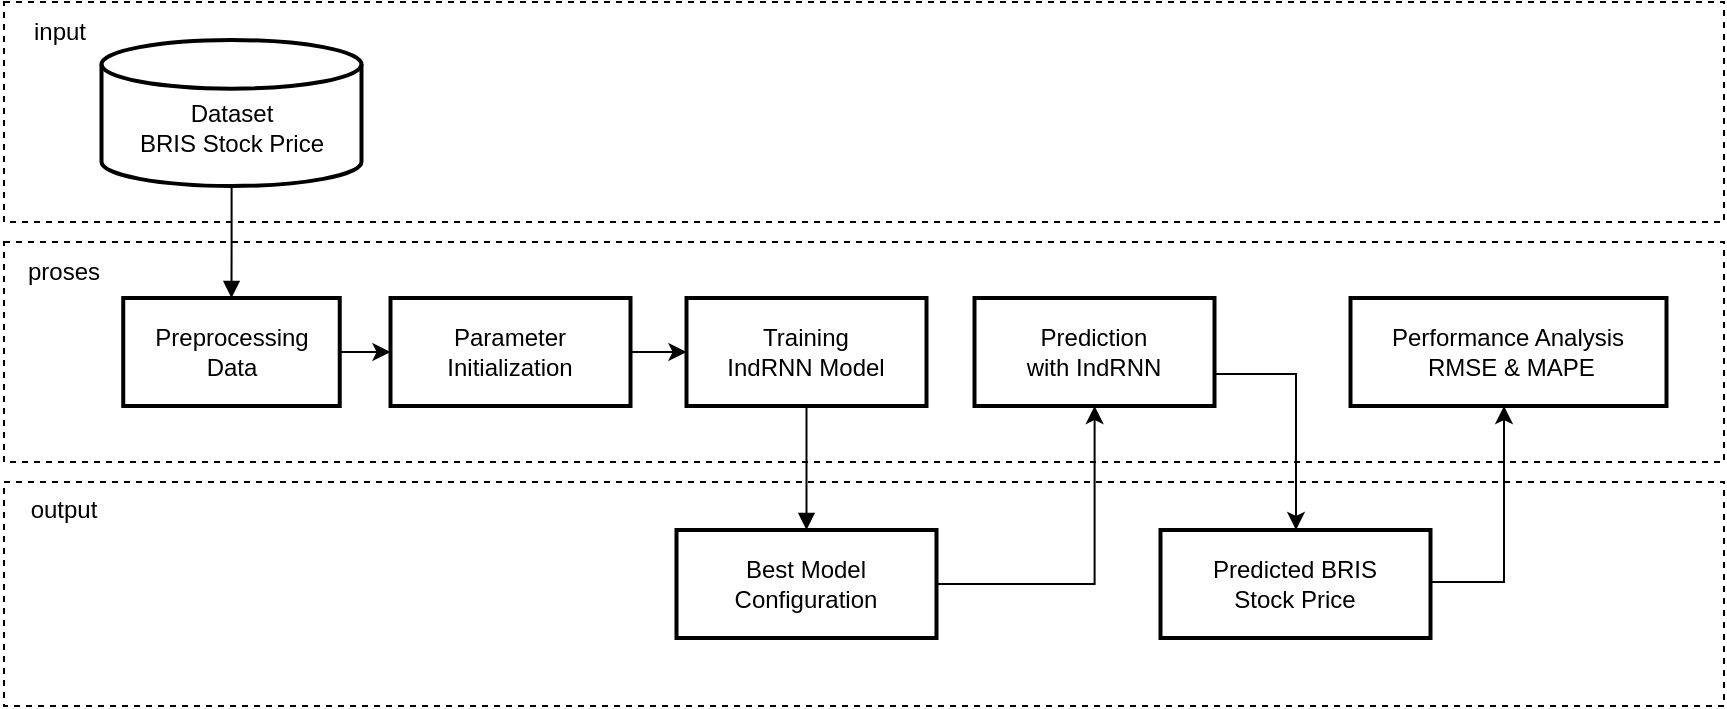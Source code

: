 <mxfile version="28.2.3">
  <diagram name="Page-1" id="86oKs7ROj0aPrSylgSHo">
    <mxGraphModel dx="1146" dy="1895" grid="1" gridSize="10" guides="1" tooltips="1" connect="1" arrows="1" fold="1" page="1" pageScale="1" pageWidth="827" pageHeight="1169" math="0" shadow="0">
      <root>
        <mxCell id="0" />
        <mxCell id="1" parent="0" />
        <mxCell id="A9YlLgLPU3R_bMf61u_1-27" value="" style="rounded=0;whiteSpace=wrap;html=1;dashed=1;" vertex="1" parent="1">
          <mxGeometry x="10" y="-170" width="860" height="110" as="geometry" />
        </mxCell>
        <mxCell id="A9YlLgLPU3R_bMf61u_1-43" value="" style="rounded=0;whiteSpace=wrap;html=1;dashed=1;" vertex="1" parent="1">
          <mxGeometry x="10" y="-50" width="860" height="110" as="geometry" />
        </mxCell>
        <mxCell id="A9YlLgLPU3R_bMf61u_1-44" value="" style="rounded=0;whiteSpace=wrap;html=1;dashed=1;" vertex="1" parent="1">
          <mxGeometry x="10" y="70" width="860" height="112" as="geometry" />
        </mxCell>
        <mxCell id="A9YlLgLPU3R_bMf61u_1-45" style="edgeStyle=orthogonalEdgeStyle;rounded=0;orthogonalLoop=1;jettySize=auto;html=1;" edge="1" parent="1" source="A9YlLgLPU3R_bMf61u_1-46" target="A9YlLgLPU3R_bMf61u_1-48">
          <mxGeometry relative="1" as="geometry" />
        </mxCell>
        <mxCell id="A9YlLgLPU3R_bMf61u_1-46" value="Preprocessing &#xa;Data" style="whiteSpace=wrap;strokeWidth=2;" vertex="1" parent="1">
          <mxGeometry x="69.62" y="-22" width="108.25" height="54" as="geometry" />
        </mxCell>
        <mxCell id="A9YlLgLPU3R_bMf61u_1-47" style="edgeStyle=orthogonalEdgeStyle;rounded=0;orthogonalLoop=1;jettySize=auto;html=1;" edge="1" parent="1" source="A9YlLgLPU3R_bMf61u_1-48" target="A9YlLgLPU3R_bMf61u_1-49">
          <mxGeometry relative="1" as="geometry" />
        </mxCell>
        <mxCell id="A9YlLgLPU3R_bMf61u_1-48" value="Parameter &#xa;Initialization" style="whiteSpace=wrap;strokeWidth=2;" vertex="1" parent="1">
          <mxGeometry x="203.25" y="-22" width="120" height="54" as="geometry" />
        </mxCell>
        <mxCell id="A9YlLgLPU3R_bMf61u_1-49" value="Training &#xa;IndRNN Model" style="whiteSpace=wrap;strokeWidth=2;" vertex="1" parent="1">
          <mxGeometry x="351.25" y="-22" width="120" height="54" as="geometry" />
        </mxCell>
        <mxCell id="A9YlLgLPU3R_bMf61u_1-50" style="edgeStyle=orthogonalEdgeStyle;rounded=0;orthogonalLoop=1;jettySize=auto;html=1;" edge="1" parent="1" source="A9YlLgLPU3R_bMf61u_1-51" target="A9YlLgLPU3R_bMf61u_1-56">
          <mxGeometry relative="1" as="geometry">
            <Array as="points">
              <mxPoint x="656" y="16" />
            </Array>
          </mxGeometry>
        </mxCell>
        <mxCell id="A9YlLgLPU3R_bMf61u_1-51" value="Prediction &#xa;with IndRNN" style="whiteSpace=wrap;strokeWidth=2;" vertex="1" parent="1">
          <mxGeometry x="495.25" y="-22" width="120" height="54" as="geometry" />
        </mxCell>
        <mxCell id="A9YlLgLPU3R_bMf61u_1-52" value="Performance Analysis&#xa; RMSE &amp; MAPE" style="whiteSpace=wrap;strokeWidth=2;" vertex="1" parent="1">
          <mxGeometry x="683.25" y="-22" width="158" height="54" as="geometry" />
        </mxCell>
        <mxCell id="A9YlLgLPU3R_bMf61u_1-53" style="edgeStyle=orthogonalEdgeStyle;rounded=0;orthogonalLoop=1;jettySize=auto;html=1;" edge="1" parent="1" source="A9YlLgLPU3R_bMf61u_1-54" target="A9YlLgLPU3R_bMf61u_1-51">
          <mxGeometry relative="1" as="geometry" />
        </mxCell>
        <mxCell id="A9YlLgLPU3R_bMf61u_1-54" value="Best Model Configuration" style="whiteSpace=wrap;strokeWidth=2;" vertex="1" parent="1">
          <mxGeometry x="346.25" y="94" width="130" height="54" as="geometry" />
        </mxCell>
        <mxCell id="A9YlLgLPU3R_bMf61u_1-55" style="edgeStyle=orthogonalEdgeStyle;rounded=0;orthogonalLoop=1;jettySize=auto;html=1;" edge="1" parent="1" source="A9YlLgLPU3R_bMf61u_1-56" target="A9YlLgLPU3R_bMf61u_1-52">
          <mxGeometry relative="1" as="geometry">
            <Array as="points">
              <mxPoint x="760" y="120" />
            </Array>
          </mxGeometry>
        </mxCell>
        <mxCell id="A9YlLgLPU3R_bMf61u_1-56" value="Predicted BRIS &#xa;Stock Price" style="whiteSpace=wrap;strokeWidth=2;" vertex="1" parent="1">
          <mxGeometry x="588.25" y="94" width="135" height="54" as="geometry" />
        </mxCell>
        <mxCell id="A9YlLgLPU3R_bMf61u_1-57" value="" style="startArrow=none;endArrow=block;rounded=0;edgeStyle=orthogonalEdgeStyle;" edge="1" parent="1" source="A9YlLgLPU3R_bMf61u_1-59" target="A9YlLgLPU3R_bMf61u_1-46">
          <mxGeometry relative="1" as="geometry">
            <mxPoint x="140.25" y="-27" as="sourcePoint" />
            <mxPoint x="305.25" y="58" as="targetPoint" />
          </mxGeometry>
        </mxCell>
        <mxCell id="A9YlLgLPU3R_bMf61u_1-58" value="" style="startArrow=none;endArrow=block;rounded=0;edgeStyle=orthogonalEdgeStyle;" edge="1" parent="1" source="A9YlLgLPU3R_bMf61u_1-49" target="A9YlLgLPU3R_bMf61u_1-54">
          <mxGeometry relative="1" as="geometry" />
        </mxCell>
        <mxCell id="A9YlLgLPU3R_bMf61u_1-59" value="&lt;div&gt;&lt;br&gt;&lt;/div&gt;Dataset &lt;br&gt;BRIS Stock Price" style="strokeWidth=2;html=1;shape=mxgraph.flowchart.database;whiteSpace=wrap;" vertex="1" parent="1">
          <mxGeometry x="58.75" y="-151" width="130" height="73" as="geometry" />
        </mxCell>
        <mxCell id="A9YlLgLPU3R_bMf61u_1-60" value="input" style="text;html=1;align=center;verticalAlign=middle;whiteSpace=wrap;rounded=0;" vertex="1" parent="1">
          <mxGeometry x="8" y="-170" width="60" height="30" as="geometry" />
        </mxCell>
        <mxCell id="A9YlLgLPU3R_bMf61u_1-61" value="proses" style="text;html=1;align=center;verticalAlign=middle;whiteSpace=wrap;rounded=0;" vertex="1" parent="1">
          <mxGeometry x="10" y="-50" width="60" height="30" as="geometry" />
        </mxCell>
        <mxCell id="A9YlLgLPU3R_bMf61u_1-62" value="output" style="text;html=1;align=center;verticalAlign=middle;whiteSpace=wrap;rounded=0;" vertex="1" parent="1">
          <mxGeometry x="10" y="69" width="60" height="30" as="geometry" />
        </mxCell>
      </root>
    </mxGraphModel>
  </diagram>
</mxfile>
